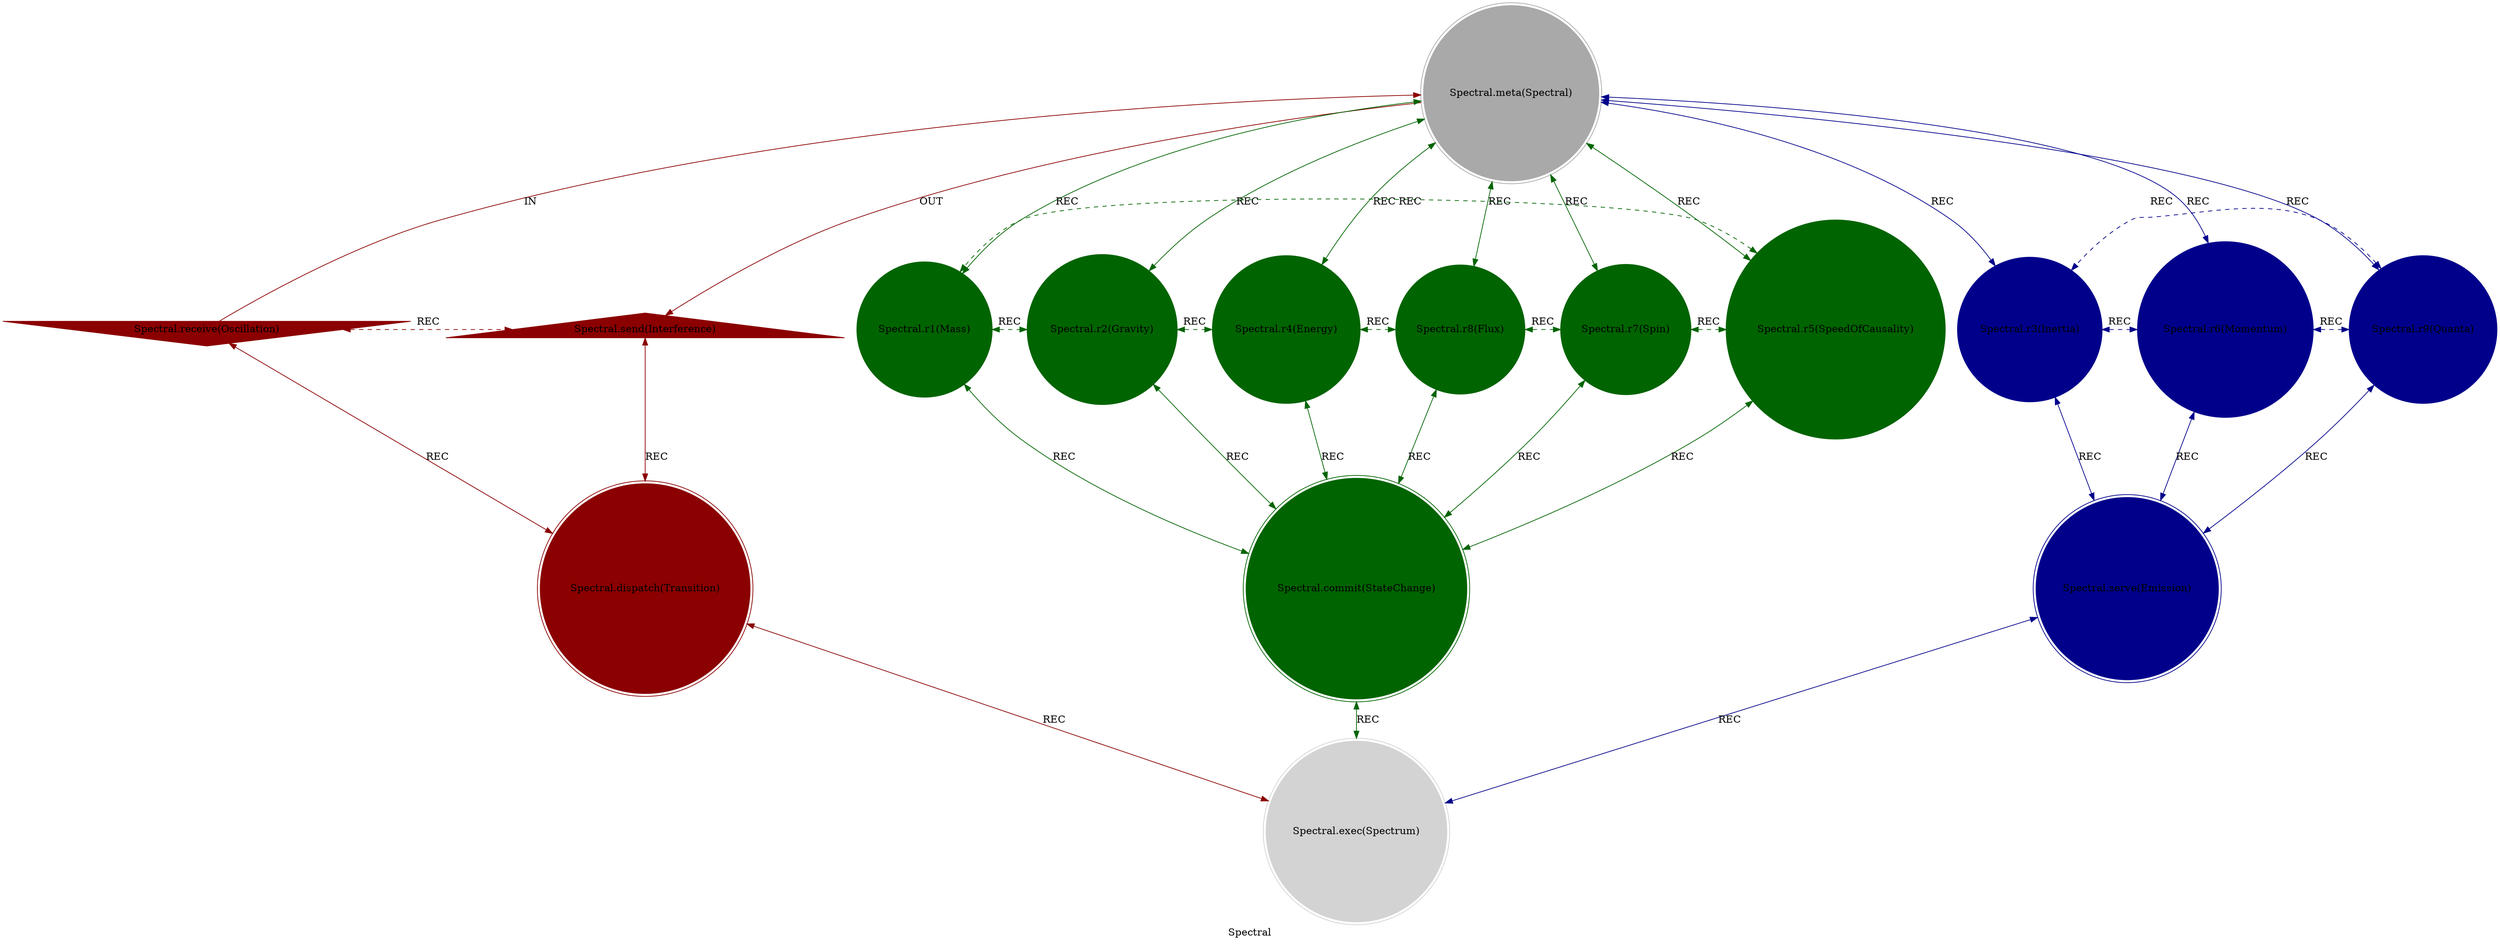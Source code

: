 strict digraph SpectralFactor {
    style = filled;
    color = lightgray;
    node [shape = circle; style = filled; color = lightgreen;];
    edge [color = darkgray;];
    label = "Spectral";
    comment = "{{description}}";
    
    spark_a_t [label = "Spectral.receive(Oscillation)";comment = "Potential: {{description}}";shape = invtriangle;color = darkred;];
    spark_0_t [label = "Spectral.meta(Spectral)";comment = "Abstract: {{description}}";shape = doublecircle;color = darkgray;];
    spark_b_t [label = "Spectral.send(Interference)";comment = "Manifest: {{description}}";shape = triangle;color = darkred;];
    spark_1_t [label = "Spectral.r1(Mass)";comment = "Initiation: {{description}}";color = darkgreen;];
    spark_2_t [label = "Spectral.r2(Gravity)";comment = "Response: {{description}}";color = darkgreen;];
    spark_4_t [label = "Spectral.r4(Energy)";comment = "Integration: {{description}}";color = darkgreen;];
    spark_8_t [label = "Spectral.r8(Flux)";comment = "Reflection: {{description}}";color = darkgreen;];
    spark_7_t [label = "Spectral.r7(Spin)";comment = "Consolidation: {{description}}";color = darkgreen;];
    spark_5_t [label = "Spectral.r5(SpeedOfCausality)";comment = "Propagation: {{description}}";color = darkgreen;];
    spark_3_t [label = "Spectral.r3(Inertia)";comment = "Thesis: {{description}}";color = darkblue;];
    spark_6_t [label = "Spectral.r6(Momentum)";comment = "Antithesis: {{description}}";color = darkblue;];
    spark_9_t [label = "Spectral.r9(Quanta)";comment = "Synthesis: {{description}}";color = darkblue;];
    spark_c_t [label = "Spectral.dispatch(Transition)";comment = "Why-Who: {{description}}";shape = doublecircle;color = darkred;];
    spark_d_t [label = "Spectral.commit(StateChange)";comment = "What-How: {{description}}";shape = doublecircle;color = darkgreen;];
    spark_e_t [label = "Spectral.serve(Emission)";comment = "When-Where: {{description}}";shape = doublecircle;color = darkblue;];
    spark_f_t [label = "Spectral.exec(Spectrum)";comment = "Which-Closure: {{description}}";shape = doublecircle;color = lightgray;];
    
    spark_a_t -> spark_0_t [label = "IN"; comment = "{{description}}"; color = darkred; constraint = false;];
    spark_0_t -> spark_b_t [label = "OUT"; comment = "{{description}}"; color = darkred;];
    spark_a_t -> spark_c_t [label = "REC"; comment = "{{description}}"; color = darkred; dir = both;];
    spark_b_t -> spark_c_t [label = "REC"; comment = "{{description}}"; color = darkred; dir = both;];
    spark_a_t -> spark_b_t [label = "REC"; comment = "{{description}}"; color = darkred; dir = both; style = dashed; constraint = false;];
    
    spark_0_t -> spark_1_t [label = "REC"; comment = "{{description}}"; color = darkgreen; dir = both;];
    spark_0_t -> spark_2_t [label = "REC"; comment = "{{description}}"; color = darkgreen; dir = both;];
    spark_0_t -> spark_4_t [label = "REC"; comment = "{{description}}"; color = darkgreen; dir = both;];
    spark_0_t -> spark_8_t [label = "REC"; comment = "{{description}}"; color = darkgreen; dir = both;];
    spark_0_t -> spark_7_t [label = "REC"; comment = "{{description}}"; color = darkgreen; dir = both;];
    spark_0_t -> spark_5_t [label = "REC"; comment = "{{description}}"; color = darkgreen; dir = both;];
    
    spark_1_t -> spark_2_t [label = "REC"; comment = "{{description}}"; color = darkgreen; dir = both; style = dashed; constraint = false;];
    spark_2_t -> spark_4_t [label = "REC"; comment = "{{description}}"; color = darkgreen; dir = both; style = dashed; constraint = false;];
    spark_4_t -> spark_8_t [label = "REC"; comment = "{{description}}"; color = darkgreen; dir = both; style = dashed; constraint = false;];
    spark_8_t -> spark_7_t [label = "REC"; comment = "{{description}}"; color = darkgreen; dir = both; style = dashed; constraint = false;];
    spark_7_t -> spark_5_t [label = "REC"; comment = "{{description}}"; color = darkgreen; dir = both; style = dashed; constraint = false;];
    spark_5_t -> spark_1_t [label = "REC"; comment = "{{description}}"; color = darkgreen; dir = both; style = dashed; constraint = false;];
    
    spark_1_t -> spark_d_t [label = "REC"; comment = "{{description}}"; color = darkgreen; dir = both;];
    spark_2_t -> spark_d_t [label = "REC"; comment = "{{description}}"; color = darkgreen; dir = both;];
    spark_4_t -> spark_d_t [label = "REC"; comment = "{{description}}"; color = darkgreen; dir = both;];
    spark_8_t -> spark_d_t [label = "REC"; comment = "{{description}}"; color = darkgreen; dir = both;];
    spark_7_t -> spark_d_t [label = "REC"; comment = "{{description}}"; color = darkgreen; dir = both;];
    spark_5_t -> spark_d_t [label = "REC"; comment = "{{description}}"; color = darkgreen; dir = both;];
    
    spark_0_t -> spark_3_t [label = "REC"; comment = "{{description}}"; color = darkblue; dir = both;];
    spark_0_t -> spark_6_t [label = "REC"; comment = "{{description}}"; color = darkblue; dir = both;];
    spark_0_t -> spark_9_t [label = "REC"; comment = "{{description}}"; color = darkblue; dir = both;];
    
    spark_3_t -> spark_e_t [label = "REC"; comment = "{{description}}"; color = darkblue; dir = both;];
    spark_6_t -> spark_e_t [label = "REC"; comment = "{{description}}"; color = darkblue; dir = both;];
    spark_9_t -> spark_e_t [label = "REC"; comment = "{{description}}"; color = darkblue; dir = both;];
    
    spark_3_t -> spark_6_t [label = "REC"; comment = "{{description}}"; color = darkblue; dir = both; style = dashed; constraint = false;];
    spark_6_t -> spark_9_t [label = "REC"; comment = "{{description}}"; color = darkblue; dir = both; style = dashed; constraint = false;];
    spark_9_t -> spark_3_t [label = "REC"; comment = "{{description}}"; color = darkblue; dir = both; style = dashed; constraint = false;];
    
    spark_c_t -> spark_f_t [label = "REC"; comment = "{{description}}"; color = darkred; dir = both;];
    spark_d_t -> spark_f_t [label = "REC"; comment = "{{description}}"; color = darkgreen; dir = both;];
    spark_e_t -> spark_f_t [label = "REC"; comment = "{{description}}"; color = darkblue; dir = both;];
}